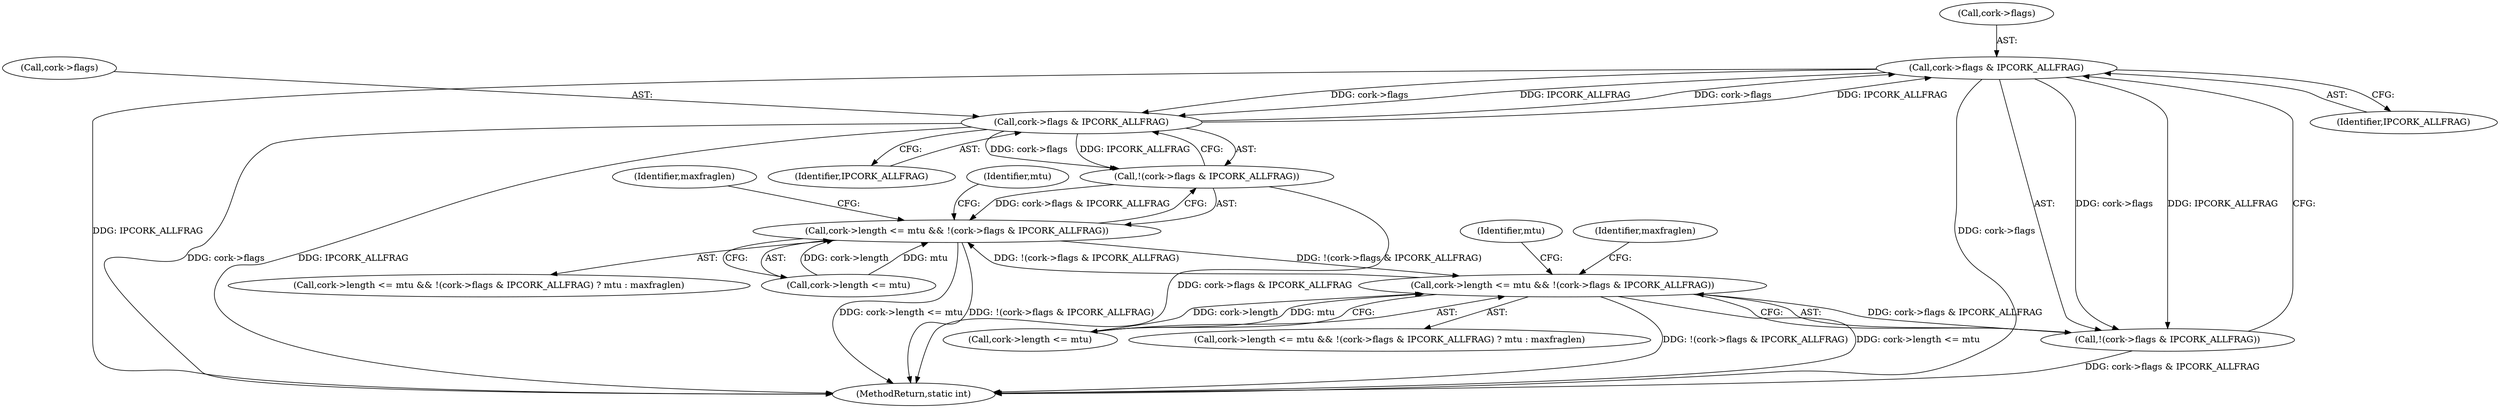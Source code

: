 digraph "0_linux_232cd35d0804cc241eb887bb8d4d9b3b9881c64a@pointer" {
"1000599" [label="(Call,cork->flags & IPCORK_ALLFRAG)"];
"1000519" [label="(Call,cork->flags & IPCORK_ALLFRAG)"];
"1000599" [label="(Call,cork->flags & IPCORK_ALLFRAG)"];
"1000518" [label="(Call,!(cork->flags & IPCORK_ALLFRAG))"];
"1000512" [label="(Call,cork->length <= mtu && !(cork->flags & IPCORK_ALLFRAG))"];
"1000592" [label="(Call,cork->length <= mtu && !(cork->flags & IPCORK_ALLFRAG))"];
"1000598" [label="(Call,!(cork->flags & IPCORK_ALLFRAG))"];
"1000593" [label="(Call,cork->length <= mtu)"];
"1000520" [label="(Call,cork->flags)"];
"1000591" [label="(Call,cork->length <= mtu && !(cork->flags & IPCORK_ALLFRAG) ? mtu : maxfraglen)"];
"1000598" [label="(Call,!(cork->flags & IPCORK_ALLFRAG))"];
"1000592" [label="(Call,cork->length <= mtu && !(cork->flags & IPCORK_ALLFRAG))"];
"1000523" [label="(Identifier,IPCORK_ALLFRAG)"];
"1000599" [label="(Call,cork->flags & IPCORK_ALLFRAG)"];
"1001103" [label="(MethodReturn,static int)"];
"1000511" [label="(Call,cork->length <= mtu && !(cork->flags & IPCORK_ALLFRAG) ? mtu : maxfraglen)"];
"1000603" [label="(Identifier,IPCORK_ALLFRAG)"];
"1000519" [label="(Call,cork->flags & IPCORK_ALLFRAG)"];
"1000512" [label="(Call,cork->length <= mtu && !(cork->flags & IPCORK_ALLFRAG))"];
"1000600" [label="(Call,cork->flags)"];
"1000525" [label="(Identifier,maxfraglen)"];
"1000604" [label="(Identifier,mtu)"];
"1000605" [label="(Identifier,maxfraglen)"];
"1000524" [label="(Identifier,mtu)"];
"1000518" [label="(Call,!(cork->flags & IPCORK_ALLFRAG))"];
"1000513" [label="(Call,cork->length <= mtu)"];
"1000599" -> "1000598"  [label="AST: "];
"1000599" -> "1000603"  [label="CFG: "];
"1000600" -> "1000599"  [label="AST: "];
"1000603" -> "1000599"  [label="AST: "];
"1000598" -> "1000599"  [label="CFG: "];
"1000599" -> "1001103"  [label="DDG: cork->flags"];
"1000599" -> "1001103"  [label="DDG: IPCORK_ALLFRAG"];
"1000599" -> "1000519"  [label="DDG: cork->flags"];
"1000599" -> "1000519"  [label="DDG: IPCORK_ALLFRAG"];
"1000599" -> "1000598"  [label="DDG: cork->flags"];
"1000599" -> "1000598"  [label="DDG: IPCORK_ALLFRAG"];
"1000519" -> "1000599"  [label="DDG: cork->flags"];
"1000519" -> "1000599"  [label="DDG: IPCORK_ALLFRAG"];
"1000519" -> "1000518"  [label="AST: "];
"1000519" -> "1000523"  [label="CFG: "];
"1000520" -> "1000519"  [label="AST: "];
"1000523" -> "1000519"  [label="AST: "];
"1000518" -> "1000519"  [label="CFG: "];
"1000519" -> "1001103"  [label="DDG: cork->flags"];
"1000519" -> "1001103"  [label="DDG: IPCORK_ALLFRAG"];
"1000519" -> "1000518"  [label="DDG: cork->flags"];
"1000519" -> "1000518"  [label="DDG: IPCORK_ALLFRAG"];
"1000518" -> "1000512"  [label="AST: "];
"1000512" -> "1000518"  [label="CFG: "];
"1000518" -> "1001103"  [label="DDG: cork->flags & IPCORK_ALLFRAG"];
"1000518" -> "1000512"  [label="DDG: cork->flags & IPCORK_ALLFRAG"];
"1000512" -> "1000511"  [label="AST: "];
"1000512" -> "1000513"  [label="CFG: "];
"1000513" -> "1000512"  [label="AST: "];
"1000524" -> "1000512"  [label="CFG: "];
"1000525" -> "1000512"  [label="CFG: "];
"1000512" -> "1001103"  [label="DDG: cork->length <= mtu"];
"1000512" -> "1001103"  [label="DDG: !(cork->flags & IPCORK_ALLFRAG)"];
"1000513" -> "1000512"  [label="DDG: cork->length"];
"1000513" -> "1000512"  [label="DDG: mtu"];
"1000592" -> "1000512"  [label="DDG: !(cork->flags & IPCORK_ALLFRAG)"];
"1000512" -> "1000592"  [label="DDG: !(cork->flags & IPCORK_ALLFRAG)"];
"1000592" -> "1000591"  [label="AST: "];
"1000592" -> "1000593"  [label="CFG: "];
"1000592" -> "1000598"  [label="CFG: "];
"1000593" -> "1000592"  [label="AST: "];
"1000598" -> "1000592"  [label="AST: "];
"1000604" -> "1000592"  [label="CFG: "];
"1000605" -> "1000592"  [label="CFG: "];
"1000592" -> "1001103"  [label="DDG: !(cork->flags & IPCORK_ALLFRAG)"];
"1000592" -> "1001103"  [label="DDG: cork->length <= mtu"];
"1000593" -> "1000592"  [label="DDG: cork->length"];
"1000593" -> "1000592"  [label="DDG: mtu"];
"1000598" -> "1000592"  [label="DDG: cork->flags & IPCORK_ALLFRAG"];
"1000598" -> "1001103"  [label="DDG: cork->flags & IPCORK_ALLFRAG"];
}
